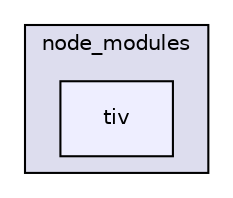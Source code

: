 digraph "gulp-src/node_modules/gulp/node_modules/liftoff/node_modules/resolve/test/resolver/biz/node_modules/tiv" {
  compound=true
  node [ fontsize="10", fontname="Helvetica"];
  edge [ labelfontsize="10", labelfontname="Helvetica"];
  subgraph clusterdir_ba524816d66ccaf681a3697d7d107913 {
    graph [ bgcolor="#ddddee", pencolor="black", label="node_modules" fontname="Helvetica", fontsize="10", URL="dir_ba524816d66ccaf681a3697d7d107913.html"]
  dir_5140180a7827e8df1ca2b2940ee7c97f [shape=box, label="tiv", style="filled", fillcolor="#eeeeff", pencolor="black", URL="dir_5140180a7827e8df1ca2b2940ee7c97f.html"];
  }
}
